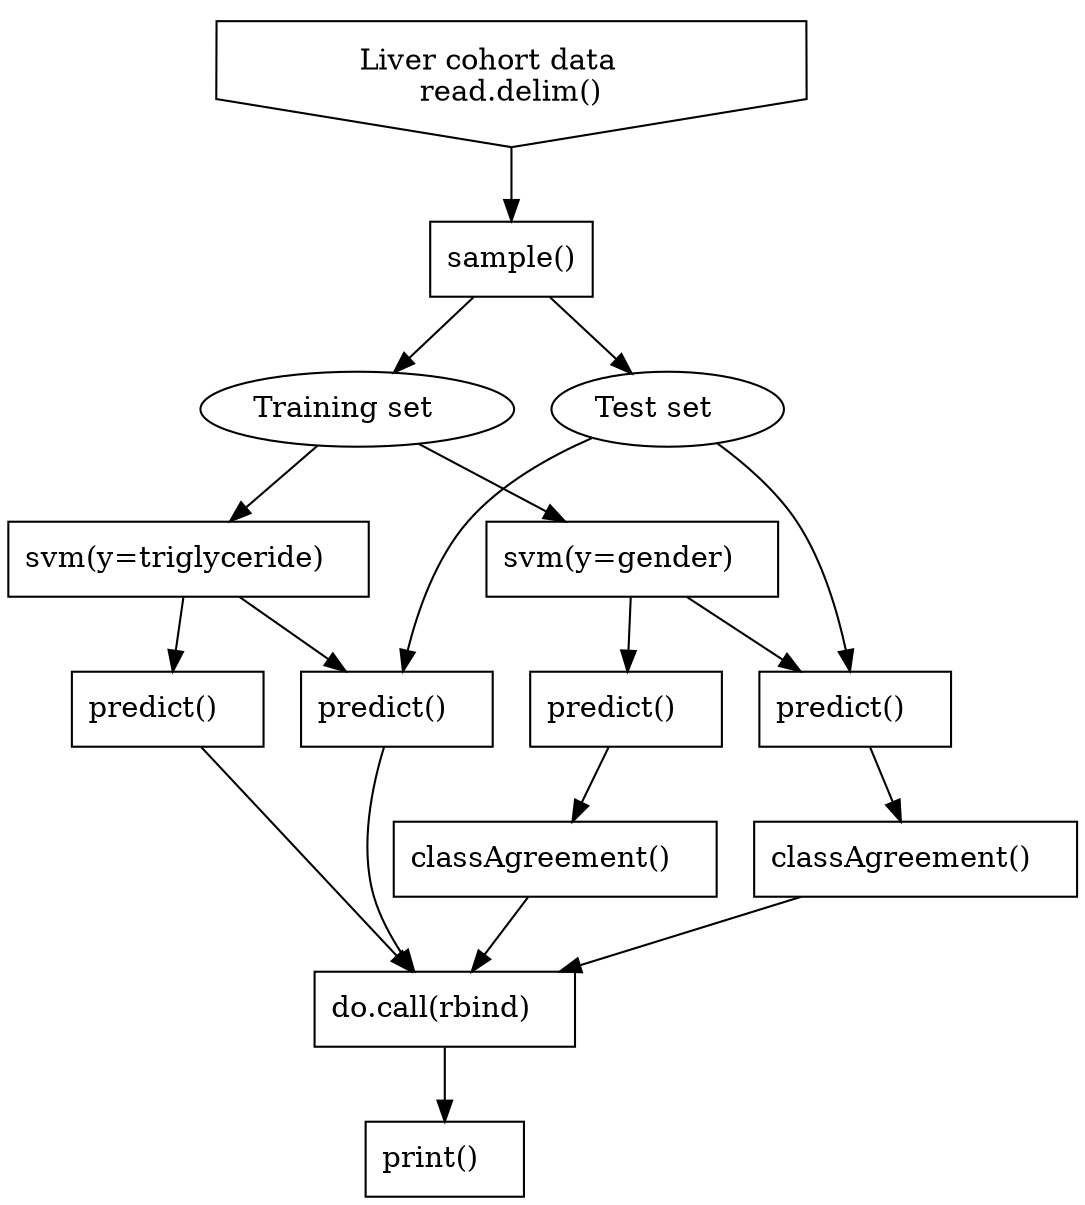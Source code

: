 digraph CLINICAL_liver {
	{rank=same train test}
	{rank=same svm_gender_train svm_tg_train}
	{rank=same pred_gender_train pred_gender_test pred_tg_train pred_tg_test}
	data [shape = invhouse, label = "Liver cohort data     \nread.delim()"];
	sample [shape = box; label = "sample()"];
	train [label = "Training set   "];
	test [label = "Test set   "];
	svm_gender_train [shape = box; label = "svm(y=gender)   "];
	pred_gender_train [shape = box; label = "predict()   "];
	pred_gender_test [shape = box; label = "predict()   "];
	agree_gender_train [shape = box; label = "classAgreement()   "];
	agree_gender_test [shape = box; label = "classAgreement()   "];
	svm_tg_train [shape = box; label = "svm(y=triglyceride)   "];
	pred_tg_train [shape = box; label = "predict()   "];
	pred_tg_test [shape = box; label = "predict()   "];
	rbind [shape = box; label = "do.call(rbind)   "];
	print [shape = box; label = "print()   "];

	data -> sample ->   train   -> svm_gender_train -> pred_gender_train -> agree_gender_train -> rbind -> print;
	        sample ->   test    -> pred_gender_test  -> agree_gender_test;
	                    train   -> svm_tg_train -> pred_tg_train;
	                    test    -> pred_tg_test;
	                    svm_gender_train -> pred_gender_test;
	                    svm_tg_train -> pred_tg_test;
	                    agree_gender_test -> rbind;
	                    pred_tg_train -> rbind;
	                    pred_tg_test -> rbind;
}
